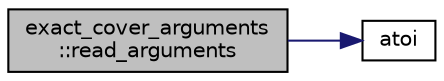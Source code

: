 digraph "exact_cover_arguments::read_arguments"
{
  edge [fontname="Helvetica",fontsize="10",labelfontname="Helvetica",labelfontsize="10"];
  node [fontname="Helvetica",fontsize="10",shape=record];
  rankdir="LR";
  Node99 [label="exact_cover_arguments\l::read_arguments",height=0.2,width=0.4,color="black", fillcolor="grey75", style="filled", fontcolor="black"];
  Node99 -> Node100 [color="midnightblue",fontsize="10",style="solid",fontname="Helvetica"];
  Node100 [label="atoi",height=0.2,width=0.4,color="black", fillcolor="white", style="filled",URL="$d9/d60/discreta_8h.html#ad0ac71cbcb495289e474437d6b7d7fac"];
}
